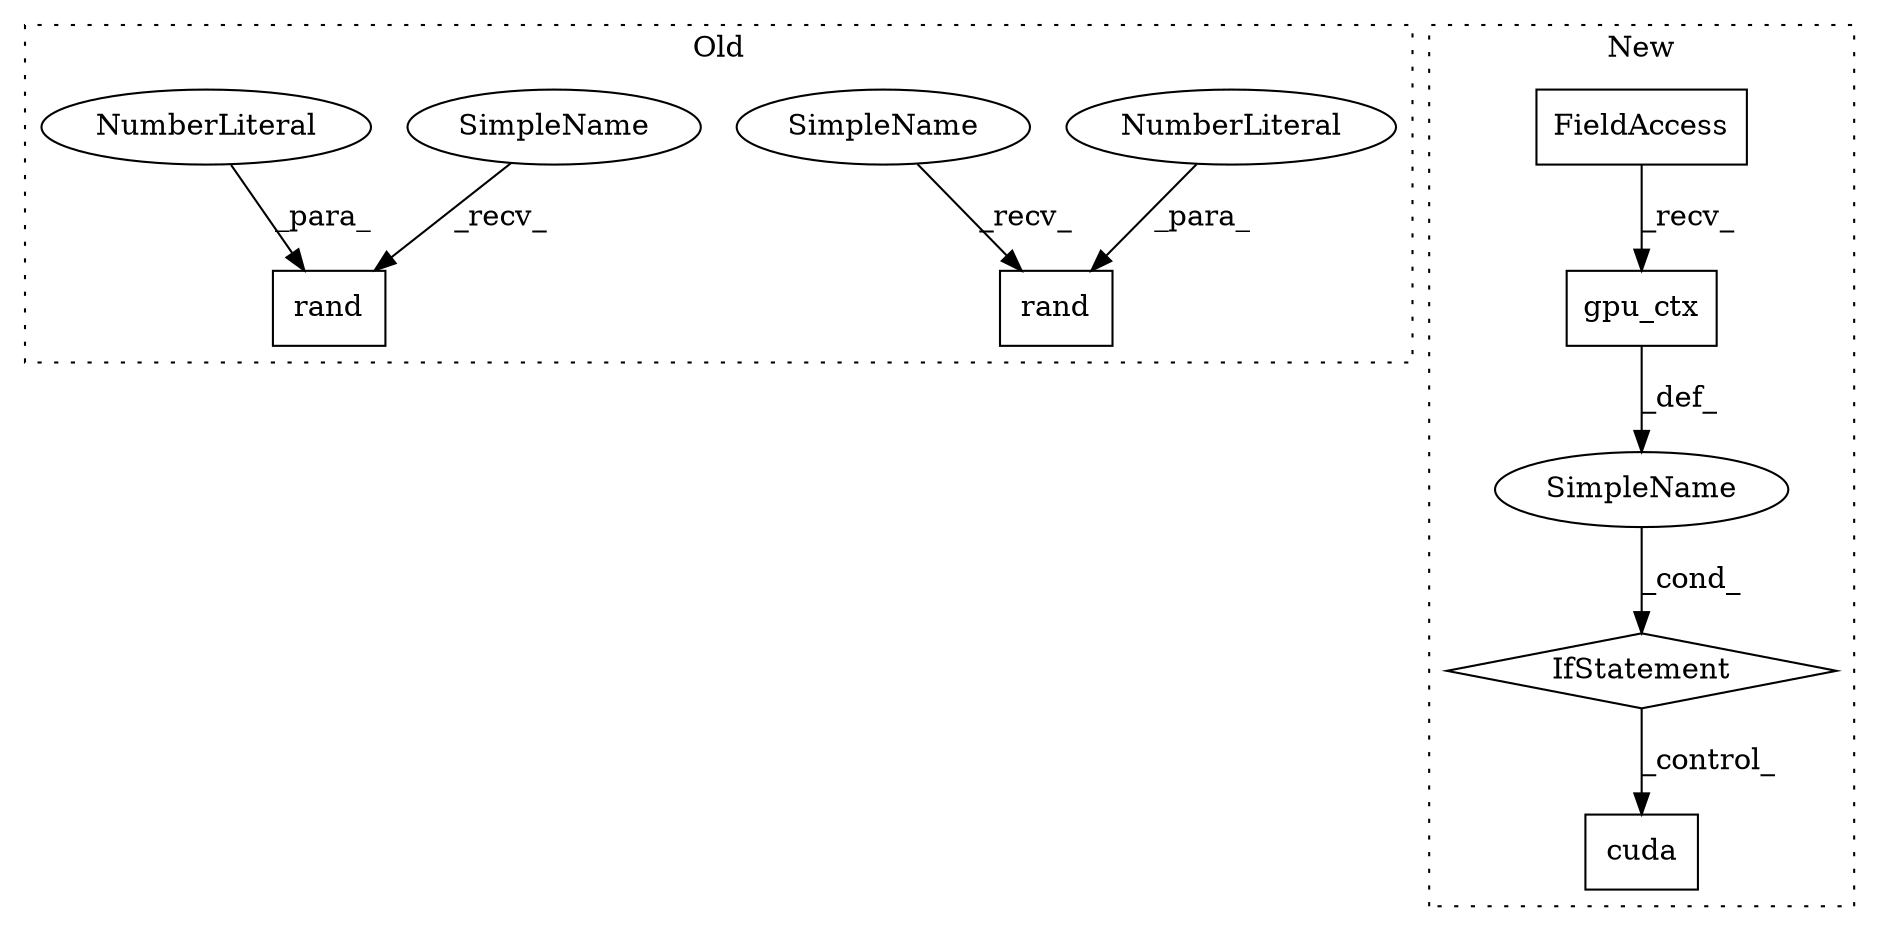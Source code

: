 digraph G {
subgraph cluster0 {
1 [label="rand" a="32" s="5679,5707" l="5,1" shape="box"];
3 [label="NumberLiteral" a="34" s="5705" l="2" shape="ellipse"];
4 [label="rand" a="32" s="5316,5343" l="5,1" shape="box"];
5 [label="NumberLiteral" a="34" s="5341" l="2" shape="ellipse"];
10 [label="SimpleName" a="42" s="5673" l="5" shape="ellipse"];
11 [label="SimpleName" a="42" s="5310" l="5" shape="ellipse"];
label = "Old";
style="dotted";
}
subgraph cluster1 {
2 [label="cuda" a="32" s="5830" l="6" shape="box"];
6 [label="SimpleName" a="42" s="" l="" shape="ellipse"];
7 [label="IfStatement" a="25" s="5767,5788" l="4,2" shape="diamond"];
8 [label="gpu_ctx" a="32" s="5779" l="9" shape="box"];
9 [label="FieldAccess" a="22" s="5771" l="7" shape="box"];
label = "New";
style="dotted";
}
3 -> 1 [label="_para_"];
5 -> 4 [label="_para_"];
6 -> 7 [label="_cond_"];
7 -> 2 [label="_control_"];
8 -> 6 [label="_def_"];
9 -> 8 [label="_recv_"];
10 -> 1 [label="_recv_"];
11 -> 4 [label="_recv_"];
}